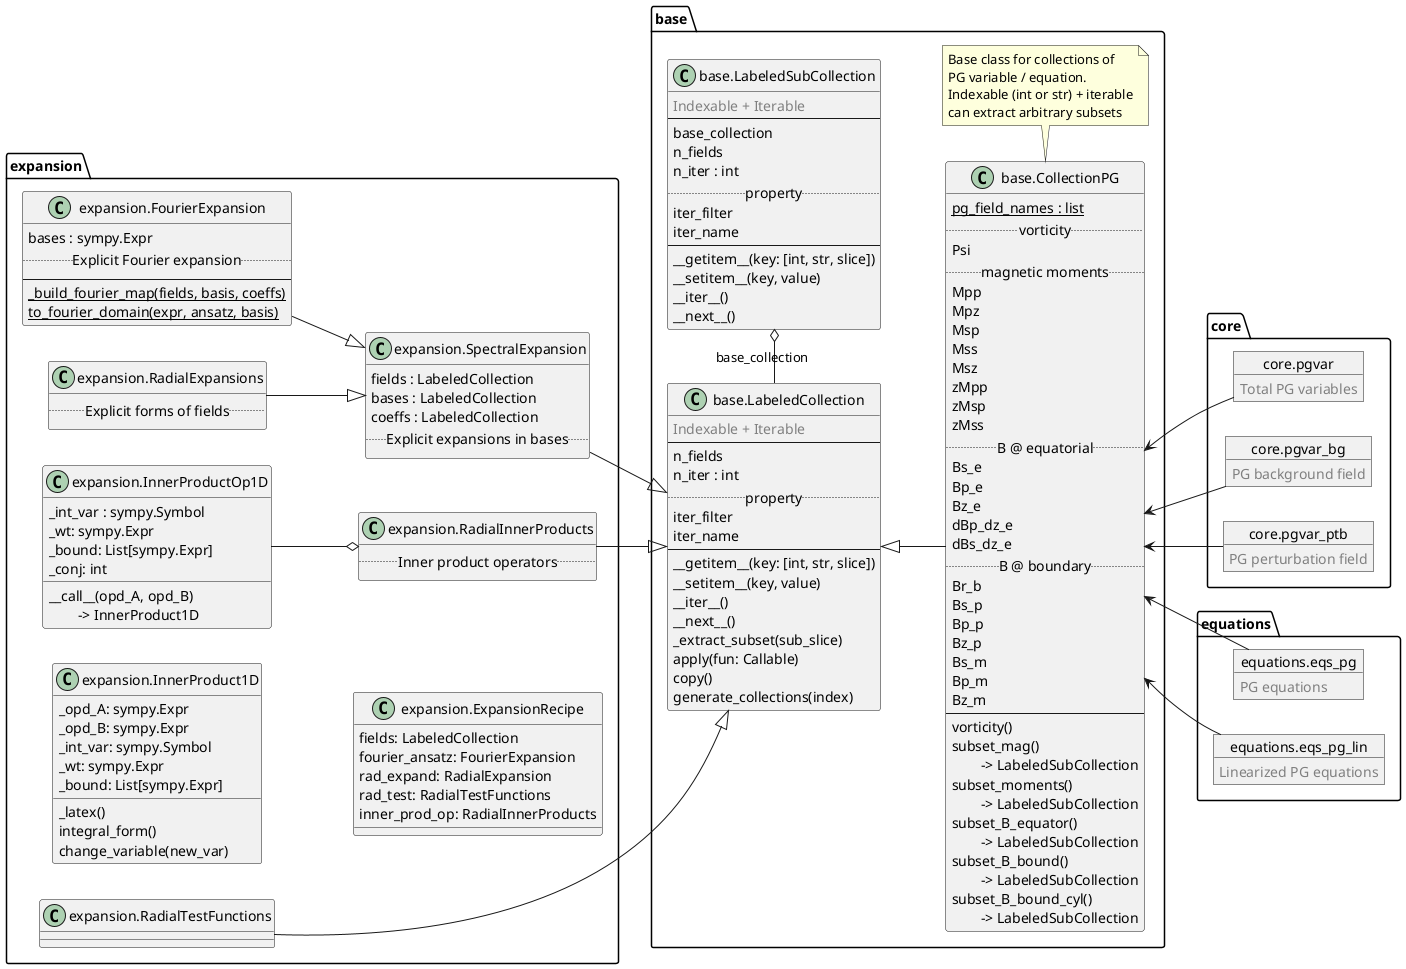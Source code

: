 @startuml classes_pg_model
set namespaceSeparator .
!define COMMENT(x) <color:grey>x</color>
left to right direction

namespace base {
  class "base.CollectionPG" as CollectionPG {
    {static} pg_field_names : list
    .. vorticity ..
    Psi
    .. magnetic moments ..
    Mpp
    Mpz
    Msp
    Mss
    Msz
    zMpp
    zMsp
    zMss
    .. B @ equatorial ..
    Bs_e
    Bp_e
    Bz_e
    dBp_dz_e
    dBs_dz_e
    .. B @ boundary ..
    Br_b
    Bs_p
    Bp_p
    Bz_p
    Bs_m
    Bp_m
    Bz_m
    --
    vorticity()
    subset_mag() \n\t-> LabeledSubCollection
    subset_moments() \n\t-> LabeledSubCollection
    subset_B_equator() \n\t-> LabeledSubCollection
    subset_B_bound() \n\t-> LabeledSubCollection
    subset_B_bound_cyl() \n\t-> LabeledSubCollection
  }
  note bottom of CollectionPG: Base class for collections of \nPG variable / equation.\nIndexable (int or str) + iterable\ncan extract arbitrary subsets

  class "base.LabeledCollection" as LabeledCollection {
    COMMENT(Indexable + Iterable)
    --
    n_fields
    n_iter : int
    .. property ..
    iter_filter
    iter_name
    --
    __getitem__(key: [int, str, slice])
    __setitem__(key, value)
    __iter__()
    __next__()
    _extract_subset(sub_slice)
    apply(fun: Callable)
    copy()
    generate_collections(index)
  }
  ' note bottom of pg_utils.pg_model.base.LabeledCollection: Indexable + iterable
  class "base.LabeledSubCollection" as LabeledSubCollection {
    COMMENT(Indexable + Iterable)
    --
    base_collection
    n_fields
    n_iter : int
    .. property ..
    iter_filter
    iter_name
    --
    __getitem__(key: [int, str, slice])
    __setitem__(key, value)
    __iter__()
    __next__()
  }
}

namespace core {
  object "core.pgvar" as core.pgvar {
    COMMENT(Total PG variables)
  }
  object "core.pgvar_bg" as core.pgvar_bg {
    COMMENT(PG background field)
  }
  object "core.pgvar_ptb" as core.pgvar_ptb {
    COMMENT(PG perturbation field)
  }
}

namespace equations {
  object "equations.eqs_pg" as equations.eqs_pg {
    COMMENT(PG equations)
  }
  object "equations.eqs_pg_lin" as equations.eqs_pg_lin {
    COMMENT(Linearized PG equations)
  }
}

namespace expansion {
  class "expansion.SpectralExpansion" as SpectralExpansion {
    fields : LabeledCollection
    bases : LabeledCollection
    coeffs : LabeledCollection
    .. Explicit expansions in bases ..
  }
  class "expansion.FourierExpansion" as FourierExpansion {
    bases : sympy.Expr
    .. Explicit Fourier expansion ..
    --
    {static} _build_fourier_map(fields, basis, coeffs)
    {static} to_fourier_domain(expr, ansatz, basis)
  }
  class "expansion.RadialExpansions" as RadialExpansions {
    .. Explicit forms of fields ..
  }
  class "expansion.RadialInnerProducts" as RadialInnerProducts {
    .. Inner product operators ..
  }
  class "expansion.RadialTestFunctions" as RadialTestFunctions
  class "expansion.InnerProductOp1D" as InnerProductOp1D {
    _int_var : sympy.Symbol
    _wt: sympy.Expr
    _bound: List[sympy.Expr]
    _conj: int
    __call__(opd_A, opd_B) \n\t-> InnerProduct1D
  }
  class "expansion.InnerProduct1D" as InnerProduct1D {
    _opd_A: sympy.Expr
    _opd_B: sympy.Expr
    _int_var: sympy.Symbol
    _wt: sympy.Expr
    _bound: List[sympy.Expr]
    _latex()
    integral_form()
    change_variable(new_var)
  }
  class "expansion.ExpansionRecipe" as ExpansionRecipe {
    fields: LabeledCollection
    fourier_ansatz: FourierExpansion
    rad_expand: RadialExpansion
    rad_test: RadialTestFunctions
    inner_prod_op: RadialInnerProducts
  }
  InnerProductOp1D --o RadialInnerProducts
  ' InnerProduct1D -left-o InnerProductOp1D
  FourierExpansion --|> SpectralExpansion
  RadialExpansions --|> SpectralExpansion
  InnerProduct1D -[hidden]d-> ExpansionRecipe
}

base.LabeledCollection <|-- base.CollectionPG
base.LabeledCollection -right-o base.LabeledSubCollection : base_collection
base.CollectionPG <-- core.pgvar
base.CollectionPG <-- core.pgvar_bg
base.CollectionPG <-- core.pgvar_ptb
base.CollectionPG <-- equations.eqs_pg
base.CollectionPG <-- equations.eqs_pg_lin
expansion.SpectralExpansion --|> base.LabeledCollection
expansion.RadialInnerProducts --|> base.LabeledCollection
expansion.RadialTestFunctions --|> base.LabeledCollection

@end[bold]uml
